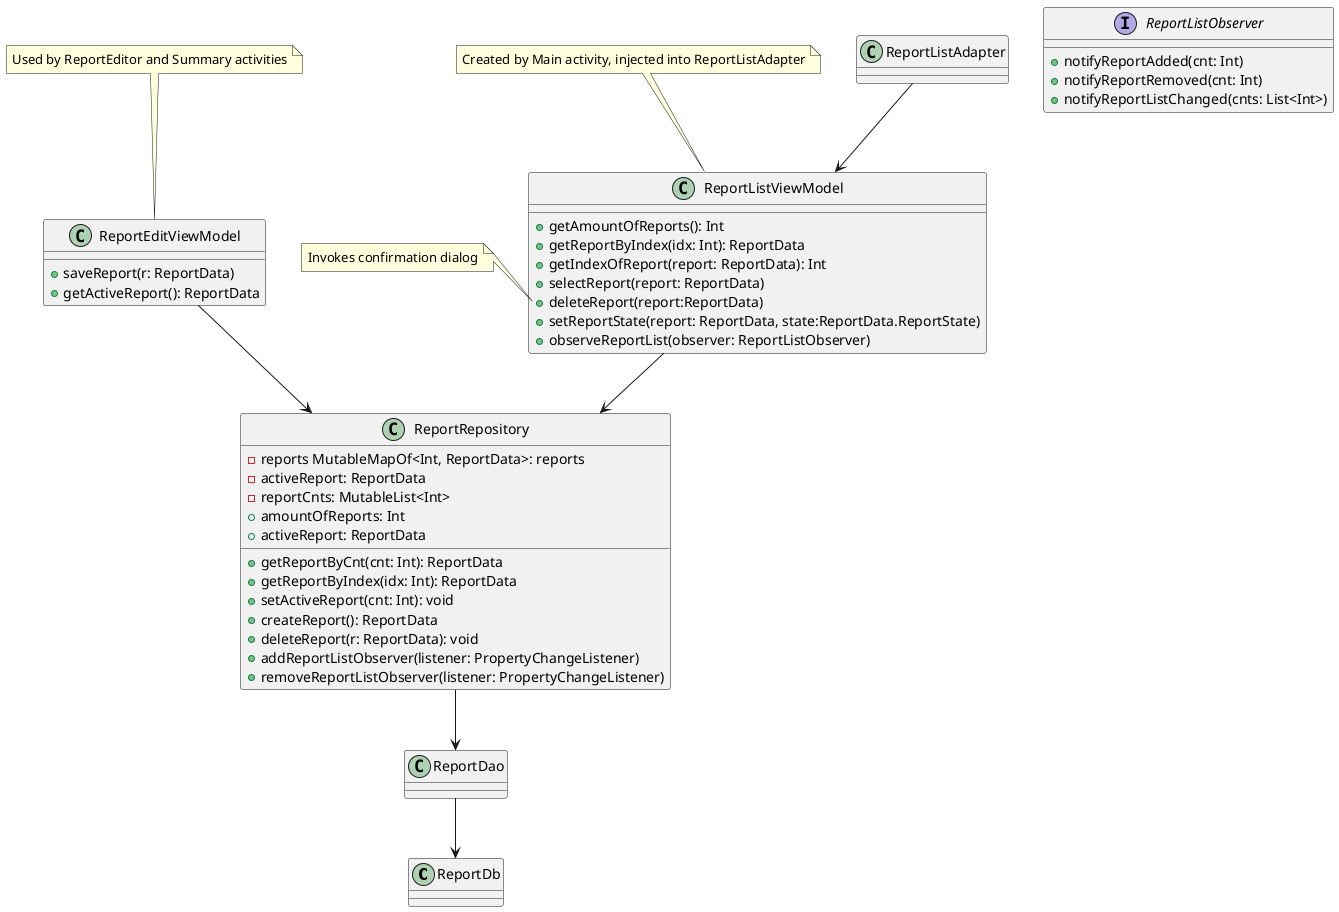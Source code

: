 @startuml
!pragma teoz true

' Report related
class ReportDb

class ReportDao

class ReportRepository {
    -reports MutableMapOf<Int, ReportData>: reports
    -activeReport: ReportData
    -reportCnts: MutableList<Int>
    +amountOfReports: Int
    +getReportByCnt(cnt: Int): ReportData
    +getReportByIndex(idx: Int): ReportData
    +activeReport: ReportData
    +setActiveReport(cnt: Int): void
    +createReport(): ReportData
    +deleteReport(r: ReportData): void
    +addReportListObserver(listener: PropertyChangeListener)
    +removeReportListObserver(listener: PropertyChangeListener)
}

interface ReportListObserver {
    +notifyReportAdded(cnt: Int)
    +notifyReportRemoved(cnt: Int)
    +notifyReportListChanged(cnts: List<Int>)
}

class ReportListViewModel {
    +getAmountOfReports(): Int
    +getReportByIndex(idx: Int): ReportData
    +getIndexOfReport(report: ReportData): Int
    +selectReport(report: ReportData)
    +deleteReport(report:ReportData)
    +setReportState(report: ReportData, state:ReportData.ReportState)
    +observeReportList(observer: ReportListObserver)
}
note top
Created by Main activity, injected into ReportListAdapter
end note
note left of ReportListViewModel::deleteReport
    Invokes confirmation dialog
end note

class ReportEditViewModel {
    +saveReport(r: ReportData)
    +getActiveReport(): ReportData
}
note top
Used by ReportEditor and Summary activities
end note

class ReportListAdapter

ReportListAdapter -down-> ReportListViewModel
ReportListViewModel -down-> ReportRepository
ReportEditViewModel -down-> ReportRepository
ReportRepository -down-> ReportDao
ReportDao -down-> ReportDb



@enduml